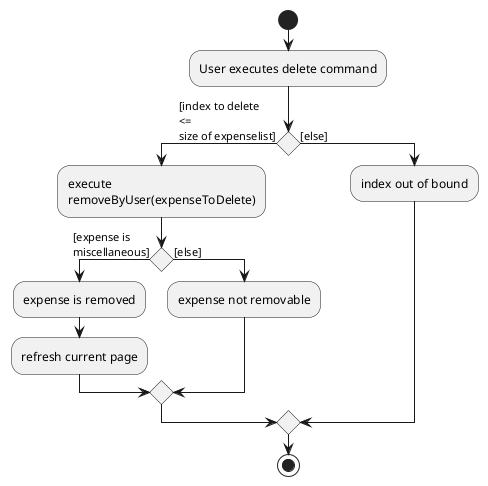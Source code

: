 @startuml
start
:User executes delete command;
if () then ([index to delete \n<= \nsize of expenselist])
:execute \nremoveByUser(expenseToDelete);
    if() then ([expense is \nmiscellaneous])
    :expense is removed;
    :refresh current page;
    else ([else])
    :expense not removable;
    endif
else ([else])
:index out of bound;
endif
stop

@enduml
